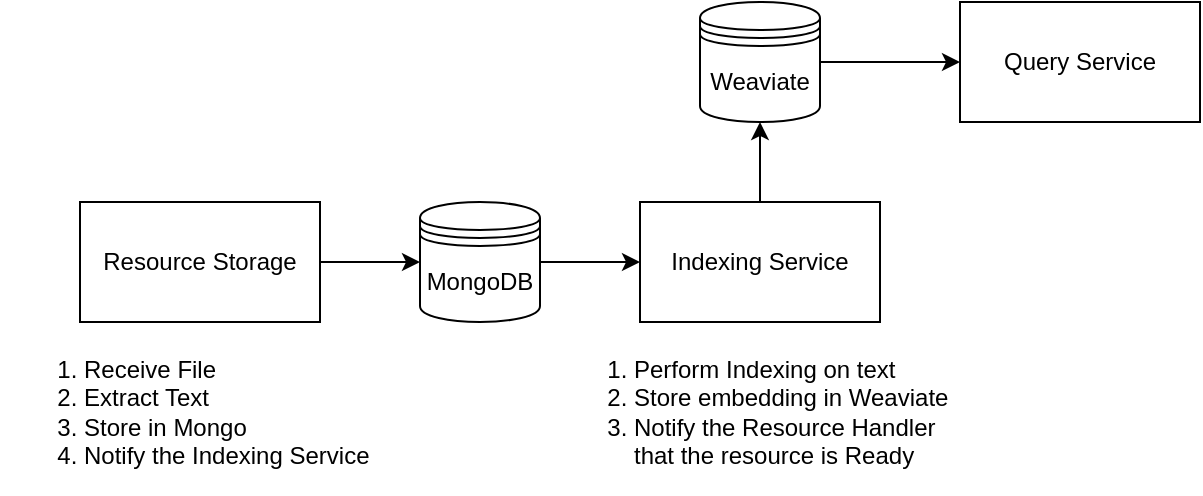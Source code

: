 <mxfile version="24.3.0" type="device" pages="3">
  <diagram name="Page-1" id="seXKIW1iV4isD7pWuWD2">
    <mxGraphModel dx="880" dy="426" grid="1" gridSize="10" guides="1" tooltips="1" connect="1" arrows="1" fold="1" page="1" pageScale="1" pageWidth="1169" pageHeight="827" math="0" shadow="0">
      <root>
        <mxCell id="0" />
        <mxCell id="1" parent="0" />
        <mxCell id="lgYLKmHz5ag3hT3F5DWA-5" style="edgeStyle=orthogonalEdgeStyle;rounded=0;orthogonalLoop=1;jettySize=auto;html=1;exitX=1;exitY=0.5;exitDx=0;exitDy=0;entryX=0;entryY=0.5;entryDx=0;entryDy=0;" parent="1" source="lgYLKmHz5ag3hT3F5DWA-1" target="lgYLKmHz5ag3hT3F5DWA-4" edge="1">
          <mxGeometry relative="1" as="geometry" />
        </mxCell>
        <mxCell id="lgYLKmHz5ag3hT3F5DWA-1" value="Resource Storage" style="rounded=0;whiteSpace=wrap;html=1;" parent="1" vertex="1">
          <mxGeometry x="130" y="210" width="120" height="60" as="geometry" />
        </mxCell>
        <mxCell id="lgYLKmHz5ag3hT3F5DWA-3" value="&lt;ol&gt;&lt;li&gt;Perform Indexing on text&lt;/li&gt;&lt;li&gt;Store embedding in Weaviate&lt;/li&gt;&lt;li&gt;Notify the Resource Handler that the resource is Ready&lt;/li&gt;&lt;/ol&gt;" style="text;html=1;align=left;verticalAlign=middle;whiteSpace=wrap;rounded=0;" parent="1" vertex="1">
          <mxGeometry x="365" y="280" width="210" height="70" as="geometry" />
        </mxCell>
        <mxCell id="lgYLKmHz5ag3hT3F5DWA-7" style="edgeStyle=orthogonalEdgeStyle;rounded=0;orthogonalLoop=1;jettySize=auto;html=1;exitX=1;exitY=0.5;exitDx=0;exitDy=0;entryX=0;entryY=0.5;entryDx=0;entryDy=0;" parent="1" source="lgYLKmHz5ag3hT3F5DWA-4" target="lgYLKmHz5ag3hT3F5DWA-6" edge="1">
          <mxGeometry relative="1" as="geometry" />
        </mxCell>
        <mxCell id="lgYLKmHz5ag3hT3F5DWA-4" value="MongoDB" style="shape=datastore;whiteSpace=wrap;html=1;" parent="1" vertex="1">
          <mxGeometry x="300" y="210" width="60" height="60" as="geometry" />
        </mxCell>
        <mxCell id="lgYLKmHz5ag3hT3F5DWA-9" style="edgeStyle=orthogonalEdgeStyle;rounded=0;orthogonalLoop=1;jettySize=auto;html=1;exitX=0.5;exitY=0;exitDx=0;exitDy=0;entryX=0.5;entryY=1;entryDx=0;entryDy=0;" parent="1" source="lgYLKmHz5ag3hT3F5DWA-6" target="lgYLKmHz5ag3hT3F5DWA-8" edge="1">
          <mxGeometry relative="1" as="geometry" />
        </mxCell>
        <mxCell id="lgYLKmHz5ag3hT3F5DWA-6" value="Indexing Service" style="rounded=0;whiteSpace=wrap;html=1;" parent="1" vertex="1">
          <mxGeometry x="410" y="210" width="120" height="60" as="geometry" />
        </mxCell>
        <mxCell id="lgYLKmHz5ag3hT3F5DWA-11" style="edgeStyle=orthogonalEdgeStyle;rounded=0;orthogonalLoop=1;jettySize=auto;html=1;exitX=1;exitY=0.5;exitDx=0;exitDy=0;entryX=0;entryY=0.5;entryDx=0;entryDy=0;" parent="1" source="lgYLKmHz5ag3hT3F5DWA-8" target="lgYLKmHz5ag3hT3F5DWA-10" edge="1">
          <mxGeometry relative="1" as="geometry" />
        </mxCell>
        <mxCell id="lgYLKmHz5ag3hT3F5DWA-8" value="Weaviate" style="shape=datastore;whiteSpace=wrap;html=1;" parent="1" vertex="1">
          <mxGeometry x="440" y="110" width="60" height="60" as="geometry" />
        </mxCell>
        <mxCell id="lgYLKmHz5ag3hT3F5DWA-10" value="Query Service" style="rounded=0;whiteSpace=wrap;html=1;" parent="1" vertex="1">
          <mxGeometry x="570" y="110" width="120" height="60" as="geometry" />
        </mxCell>
        <mxCell id="lgYLKmHz5ag3hT3F5DWA-12" value="&lt;ol&gt;&lt;li&gt;Receive File&lt;/li&gt;&lt;li&gt;Extract Text&lt;/li&gt;&lt;li&gt;Store in Mongo&lt;span style=&quot;background-color: initial;&quot;&gt;&amp;nbsp;&lt;/span&gt;&lt;/li&gt;&lt;li&gt;&lt;span style=&quot;background-color: initial;&quot;&gt;Notify the Indexing Service&lt;/span&gt;&lt;/li&gt;&lt;/ol&gt;" style="text;html=1;align=left;verticalAlign=middle;whiteSpace=wrap;rounded=0;" parent="1" vertex="1">
          <mxGeometry x="90" y="280" width="200" height="70" as="geometry" />
        </mxCell>
      </root>
    </mxGraphModel>
  </diagram>
  <diagram id="EULde9UoJ59eUm3UAp77" name="Page-2">
    <mxGraphModel dx="880" dy="426" grid="1" gridSize="10" guides="1" tooltips="1" connect="1" arrows="1" fold="1" page="1" pageScale="1" pageWidth="1169" pageHeight="827" math="0" shadow="0">
      <root>
        <mxCell id="0" />
        <mxCell id="1" parent="0" />
        <mxCell id="BQ-3QXcpJ_9GZFT_lYhJ-1" value="Indexing" style="text;html=1;align=center;verticalAlign=middle;whiteSpace=wrap;rounded=0;" parent="1" vertex="1">
          <mxGeometry x="410" y="10" width="60" height="30" as="geometry" />
        </mxCell>
        <mxCell id="BQ-3QXcpJ_9GZFT_lYhJ-2" value="DB_Manager" style="rounded=0;whiteSpace=wrap;html=1;" parent="1" vertex="1">
          <mxGeometry x="380" y="60" width="120" height="60" as="geometry" />
        </mxCell>
        <mxCell id="BQ-3QXcpJ_9GZFT_lYhJ-7" style="edgeStyle=orthogonalEdgeStyle;rounded=0;orthogonalLoop=1;jettySize=auto;html=1;exitX=0.5;exitY=0;exitDx=0;exitDy=0;entryX=0;entryY=0.5;entryDx=0;entryDy=0;" parent="1" source="BQ-3QXcpJ_9GZFT_lYhJ-3" target="BQ-3QXcpJ_9GZFT_lYhJ-2" edge="1">
          <mxGeometry relative="1" as="geometry" />
        </mxCell>
        <mxCell id="BQ-3QXcpJ_9GZFT_lYhJ-3" value="Vector_DB" style="rounded=0;whiteSpace=wrap;html=1;" parent="1" vertex="1">
          <mxGeometry x="260" y="150" width="120" height="60" as="geometry" />
        </mxCell>
        <mxCell id="BQ-3QXcpJ_9GZFT_lYhJ-8" style="edgeStyle=orthogonalEdgeStyle;rounded=0;orthogonalLoop=1;jettySize=auto;html=1;exitX=0.5;exitY=0;exitDx=0;exitDy=0;entryX=1;entryY=0.5;entryDx=0;entryDy=0;" parent="1" source="BQ-3QXcpJ_9GZFT_lYhJ-4" target="BQ-3QXcpJ_9GZFT_lYhJ-2" edge="1">
          <mxGeometry relative="1" as="geometry" />
        </mxCell>
        <mxCell id="BQ-3QXcpJ_9GZFT_lYhJ-4" value="Resource_DB" style="rounded=0;whiteSpace=wrap;html=1;" parent="1" vertex="1">
          <mxGeometry x="500" y="150" width="120" height="60" as="geometry" />
        </mxCell>
        <mxCell id="BQ-3QXcpJ_9GZFT_lYhJ-10" style="edgeStyle=orthogonalEdgeStyle;rounded=0;orthogonalLoop=1;jettySize=auto;html=1;exitX=0.5;exitY=0;exitDx=0;exitDy=0;entryX=0.5;entryY=1;entryDx=0;entryDy=0;" parent="1" source="BQ-3QXcpJ_9GZFT_lYhJ-5" target="BQ-3QXcpJ_9GZFT_lYhJ-4" edge="1">
          <mxGeometry relative="1" as="geometry" />
        </mxCell>
        <mxCell id="BQ-3QXcpJ_9GZFT_lYhJ-15" style="edgeStyle=orthogonalEdgeStyle;rounded=0;orthogonalLoop=1;jettySize=auto;html=1;exitX=0.5;exitY=1;exitDx=0;exitDy=0;entryX=1;entryY=0.75;entryDx=0;entryDy=0;" parent="1" source="BQ-3QXcpJ_9GZFT_lYhJ-5" target="BQ-3QXcpJ_9GZFT_lYhJ-12" edge="1">
          <mxGeometry relative="1" as="geometry" />
        </mxCell>
        <mxCell id="BQ-3QXcpJ_9GZFT_lYhJ-5" value="Mongo_DB" style="rounded=0;whiteSpace=wrap;html=1;" parent="1" vertex="1">
          <mxGeometry x="500" y="270" width="120" height="60" as="geometry" />
        </mxCell>
        <mxCell id="BQ-3QXcpJ_9GZFT_lYhJ-9" style="edgeStyle=orthogonalEdgeStyle;rounded=0;orthogonalLoop=1;jettySize=auto;html=1;exitX=0.5;exitY=0;exitDx=0;exitDy=0;entryX=0.5;entryY=1;entryDx=0;entryDy=0;" parent="1" source="BQ-3QXcpJ_9GZFT_lYhJ-6" target="BQ-3QXcpJ_9GZFT_lYhJ-3" edge="1">
          <mxGeometry relative="1" as="geometry" />
        </mxCell>
        <mxCell id="BQ-3QXcpJ_9GZFT_lYhJ-14" style="edgeStyle=orthogonalEdgeStyle;rounded=0;orthogonalLoop=1;jettySize=auto;html=1;exitX=0.5;exitY=1;exitDx=0;exitDy=0;entryX=1;entryY=0.25;entryDx=0;entryDy=0;" parent="1" source="BQ-3QXcpJ_9GZFT_lYhJ-6" target="BQ-3QXcpJ_9GZFT_lYhJ-12" edge="1">
          <mxGeometry relative="1" as="geometry" />
        </mxCell>
        <mxCell id="BQ-3QXcpJ_9GZFT_lYhJ-6" value="Weaviate" style="rounded=0;whiteSpace=wrap;html=1;" parent="1" vertex="1">
          <mxGeometry x="260" y="270" width="120" height="60" as="geometry" />
        </mxCell>
        <mxCell id="BQ-3QXcpJ_9GZFT_lYhJ-11" value="Vector Store" style="rounded=0;whiteSpace=wrap;html=1;" parent="1" vertex="1">
          <mxGeometry x="20" y="150" width="120" height="60" as="geometry" />
        </mxCell>
        <mxCell id="BQ-3QXcpJ_9GZFT_lYhJ-13" style="edgeStyle=orthogonalEdgeStyle;rounded=0;orthogonalLoop=1;jettySize=auto;html=1;exitX=0.5;exitY=0;exitDx=0;exitDy=0;entryX=0.5;entryY=1;entryDx=0;entryDy=0;" parent="1" source="BQ-3QXcpJ_9GZFT_lYhJ-12" target="BQ-3QXcpJ_9GZFT_lYhJ-11" edge="1">
          <mxGeometry relative="1" as="geometry" />
        </mxCell>
        <mxCell id="BQ-3QXcpJ_9GZFT_lYhJ-12" value="Weaviate" style="rounded=0;whiteSpace=wrap;html=1;" parent="1" vertex="1">
          <mxGeometry x="20" y="414" width="120" height="60" as="geometry" />
        </mxCell>
      </root>
    </mxGraphModel>
  </diagram>
  <diagram id="MTpy7pUT5JSzl4hMTnPA" name="Page-3">
    <mxGraphModel dx="880" dy="426" grid="1" gridSize="10" guides="1" tooltips="1" connect="1" arrows="1" fold="1" page="1" pageScale="1" pageWidth="1169" pageHeight="827" math="0" shadow="0">
      <root>
        <mxCell id="0" />
        <mxCell id="1" parent="0" />
        <mxCell id="8GQd1kRT0CrKby-Z8tWp-1" value="QueryHandler" style="rounded=0;whiteSpace=wrap;html=1;" vertex="1" parent="1">
          <mxGeometry x="360" y="150" width="120" height="60" as="geometry" />
        </mxCell>
        <mxCell id="8GQd1kRT0CrKby-Z8tWp-3" style="edgeStyle=orthogonalEdgeStyle;rounded=0;orthogonalLoop=1;jettySize=auto;html=1;" edge="1" parent="1" source="8GQd1kRT0CrKby-Z8tWp-2" target="8GQd1kRT0CrKby-Z8tWp-1">
          <mxGeometry relative="1" as="geometry" />
        </mxCell>
        <mxCell id="8GQd1kRT0CrKby-Z8tWp-2" value="WeaviateQueryHandler" style="rounded=0;whiteSpace=wrap;html=1;" vertex="1" parent="1">
          <mxGeometry x="345" y="290" width="150" height="60" as="geometry" />
        </mxCell>
      </root>
    </mxGraphModel>
  </diagram>
</mxfile>
